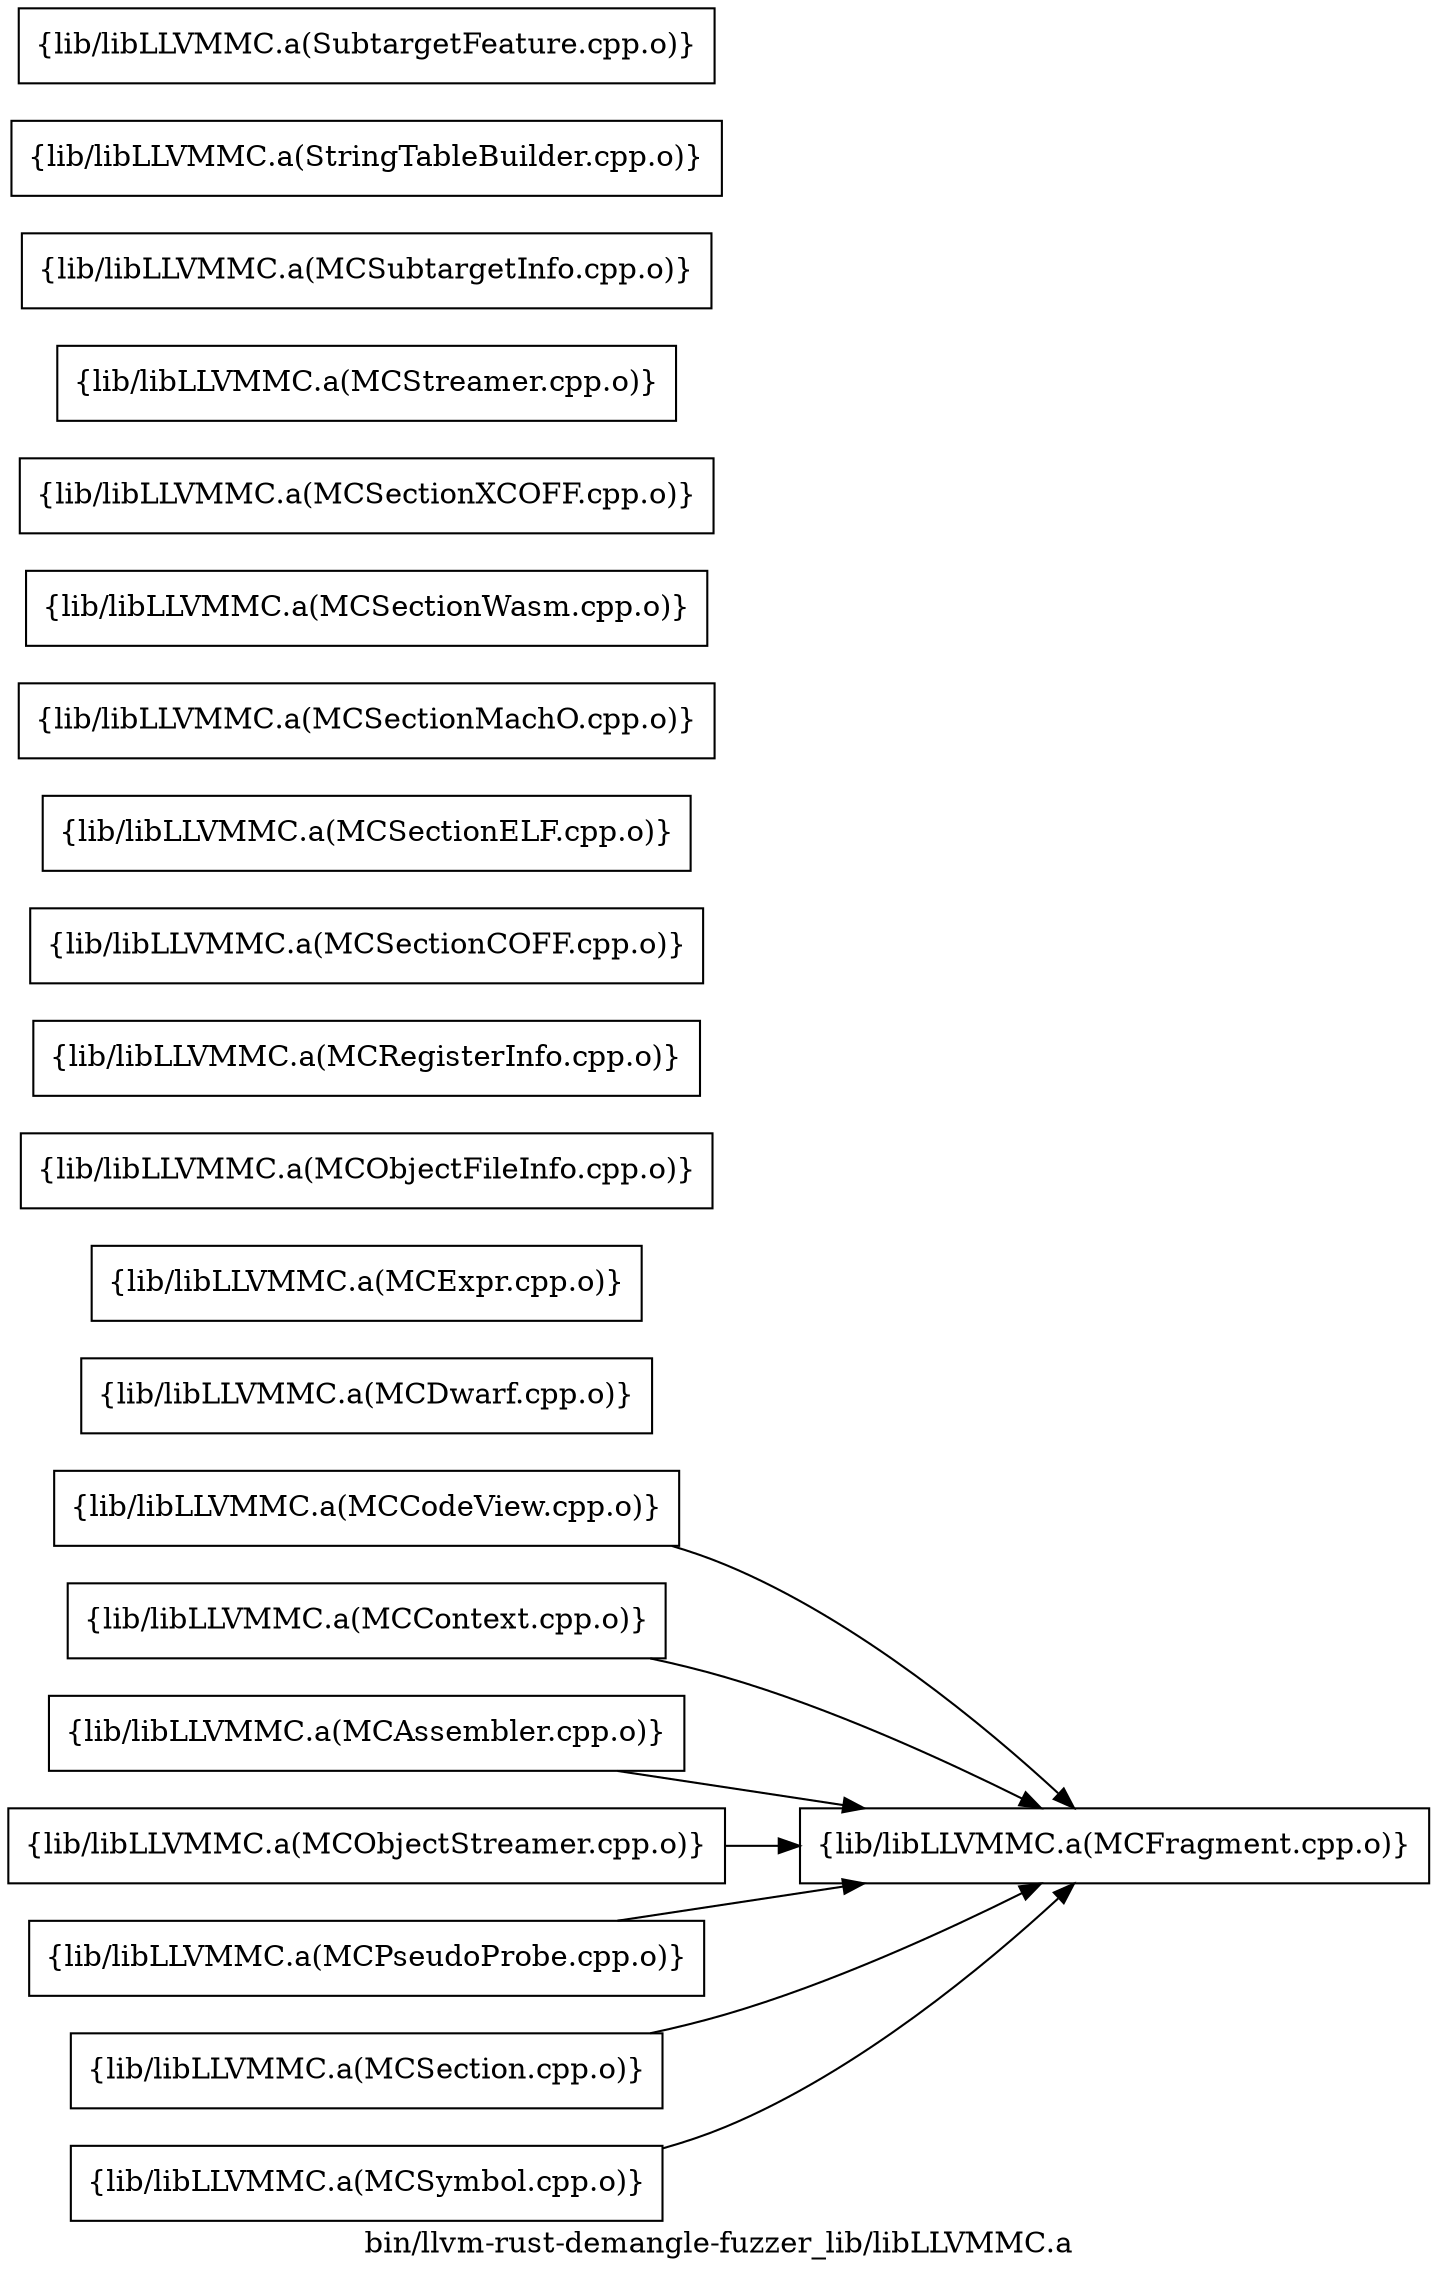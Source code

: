 digraph "bin/llvm-rust-demangle-fuzzer_lib/libLLVMMC.a" {
	label="bin/llvm-rust-demangle-fuzzer_lib/libLLVMMC.a";
	rankdir=LR;
	{ rank=same; Node0x55e5f78b3af8;  }

	Node0x55e5f78b3af8 [shape=record,shape=box,group=0,label="{lib/libLLVMMC.a(MCCodeView.cpp.o)}"];
	Node0x55e5f78b3af8 -> Node0x55e5f78af3b8;
	Node0x55e5f78af3b8 [shape=record,shape=box,group=0,label="{lib/libLLVMMC.a(MCFragment.cpp.o)}"];
	Node0x55e5f78b1b18 [shape=record,shape=box,group=0,label="{lib/libLLVMMC.a(MCContext.cpp.o)}"];
	Node0x55e5f78b1b18 -> Node0x55e5f78af3b8;
	Node0x55e5f78b2338 [shape=record,shape=box,group=0,label="{lib/libLLVMMC.a(MCDwarf.cpp.o)}"];
	Node0x55e5f78b0bc8 [shape=record,shape=box,group=0,label="{lib/libLLVMMC.a(MCExpr.cpp.o)}"];
	Node0x55e5f78b14d8 [shape=record,shape=box,group=0,label="{lib/libLLVMMC.a(MCAssembler.cpp.o)}"];
	Node0x55e5f78b14d8 -> Node0x55e5f78af3b8;
	Node0x55e5f78afbd8 [shape=record,shape=box,group=0,label="{lib/libLLVMMC.a(MCObjectFileInfo.cpp.o)}"];
	Node0x55e5f78b06c8 [shape=record,shape=box,group=0,label="{lib/libLLVMMC.a(MCObjectStreamer.cpp.o)}"];
	Node0x55e5f78b06c8 -> Node0x55e5f78af3b8;
	Node0x55e5f78aeaa8 [shape=record,shape=box,group=0,label="{lib/libLLVMMC.a(MCPseudoProbe.cpp.o)}"];
	Node0x55e5f78aeaa8 -> Node0x55e5f78af3b8;
	Node0x55e5f78aec38 [shape=record,shape=box,group=0,label="{lib/libLLVMMC.a(MCRegisterInfo.cpp.o)}"];
	Node0x55e5f78ad158 [shape=record,shape=box,group=0,label="{lib/libLLVMMC.a(MCSection.cpp.o)}"];
	Node0x55e5f78ad158 -> Node0x55e5f78af3b8;
	Node0x55e5f78ad1f8 [shape=record,shape=box,group=0,label="{lib/libLLVMMC.a(MCSectionCOFF.cpp.o)}"];
	Node0x55e5f78ab768 [shape=record,shape=box,group=0,label="{lib/libLLVMMC.a(MCSectionELF.cpp.o)}"];
	Node0x55e5f78ac3e8 [shape=record,shape=box,group=0,label="{lib/libLLVMMC.a(MCSectionMachO.cpp.o)}"];
	Node0x55e5f78aa868 [shape=record,shape=box,group=0,label="{lib/libLLVMMC.a(MCSectionWasm.cpp.o)}"];
	Node0x55e5f78aa098 [shape=record,shape=box,group=0,label="{lib/libLLVMMC.a(MCSectionXCOFF.cpp.o)}"];
	Node0x55e5f78ab038 [shape=record,shape=box,group=0,label="{lib/libLLVMMC.a(MCStreamer.cpp.o)}"];
	Node0x55e5f78ae418 [shape=record,shape=box,group=0,label="{lib/libLLVMMC.a(MCSubtargetInfo.cpp.o)}"];
	Node0x55e5f78ae8c8 [shape=record,shape=box,group=0,label="{lib/libLLVMMC.a(MCSymbol.cpp.o)}"];
	Node0x55e5f78ae8c8 -> Node0x55e5f78af3b8;
	Node0x55e5f78b0fd8 [shape=record,shape=box,group=0,label="{lib/libLLVMMC.a(StringTableBuilder.cpp.o)}"];
	Node0x55e5f78ad0b8 [shape=record,shape=box,group=0,label="{lib/libLLVMMC.a(SubtargetFeature.cpp.o)}"];
}
